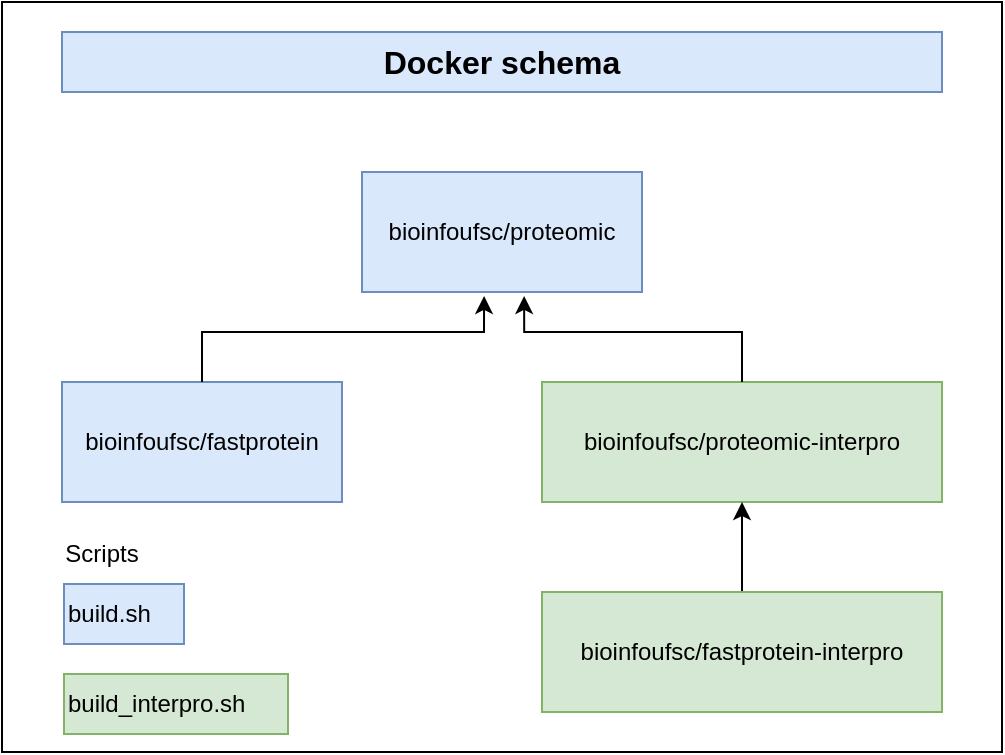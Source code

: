 <mxfile version="24.7.12">
  <diagram name="Page-1" id="U4Y1XURnxECECY8q9T-a">
    <mxGraphModel grid="1" page="1" gridSize="10" guides="1" tooltips="1" connect="1" arrows="1" fold="1" pageScale="1" pageWidth="850" pageHeight="1100" math="0" shadow="0">
      <root>
        <mxCell id="0" />
        <mxCell id="1" parent="0" />
        <mxCell id="0Yhq80YsiAuYgCd_MVuz-5" value="" style="rounded=0;whiteSpace=wrap;html=1;" vertex="1" parent="1">
          <mxGeometry x="130" y="25" width="500" height="375" as="geometry" />
        </mxCell>
        <mxCell id="kN9hd65t5oOU79cgbcg4-1" value="bioinfoufsc/proteomic" style="rounded=0;whiteSpace=wrap;html=1;fillColor=#dae8fc;strokeColor=#6c8ebf;" vertex="1" parent="1">
          <mxGeometry x="310" y="110" width="140" height="60" as="geometry" />
        </mxCell>
        <mxCell id="kN9hd65t5oOU79cgbcg4-2" value="bioinfoufsc/proteomic-interpro" style="rounded=0;whiteSpace=wrap;html=1;fillColor=#d5e8d4;strokeColor=#82b366;" vertex="1" parent="1">
          <mxGeometry x="400" y="215" width="200" height="60" as="geometry" />
        </mxCell>
        <mxCell id="kN9hd65t5oOU79cgbcg4-4" value="bioinfoufsc/fastprotein" style="rounded=0;whiteSpace=wrap;html=1;fillColor=#dae8fc;strokeColor=#6c8ebf;" vertex="1" parent="1">
          <mxGeometry x="160" y="215" width="140" height="60" as="geometry" />
        </mxCell>
        <mxCell id="0Yhq80YsiAuYgCd_MVuz-6" style="edgeStyle=orthogonalEdgeStyle;rounded=0;orthogonalLoop=1;jettySize=auto;html=1;exitX=0.5;exitY=0;exitDx=0;exitDy=0;entryX=0.5;entryY=1;entryDx=0;entryDy=0;" edge="1" parent="1" source="kN9hd65t5oOU79cgbcg4-6" target="kN9hd65t5oOU79cgbcg4-2">
          <mxGeometry relative="1" as="geometry" />
        </mxCell>
        <mxCell id="kN9hd65t5oOU79cgbcg4-6" value="bioinfoufsc/fastprotein-interpro" style="rounded=0;whiteSpace=wrap;html=1;fillColor=#d5e8d4;strokeColor=#82b366;" vertex="1" parent="1">
          <mxGeometry x="400" y="320" width="200" height="60" as="geometry" />
        </mxCell>
        <mxCell id="0Yhq80YsiAuYgCd_MVuz-1" style="edgeStyle=orthogonalEdgeStyle;rounded=0;orthogonalLoop=1;jettySize=auto;html=1;entryX=0.436;entryY=1.033;entryDx=0;entryDy=0;entryPerimeter=0;" edge="1" parent="1" source="kN9hd65t5oOU79cgbcg4-4" target="kN9hd65t5oOU79cgbcg4-1">
          <mxGeometry relative="1" as="geometry">
            <Array as="points">
              <mxPoint x="230" y="190" />
              <mxPoint x="371" y="190" />
            </Array>
          </mxGeometry>
        </mxCell>
        <mxCell id="0Yhq80YsiAuYgCd_MVuz-2" style="edgeStyle=orthogonalEdgeStyle;rounded=0;orthogonalLoop=1;jettySize=auto;html=1;entryX=0.579;entryY=1.033;entryDx=0;entryDy=0;entryPerimeter=0;" edge="1" parent="1" source="kN9hd65t5oOU79cgbcg4-2" target="kN9hd65t5oOU79cgbcg4-1">
          <mxGeometry relative="1" as="geometry">
            <Array as="points">
              <mxPoint x="500" y="190" />
              <mxPoint x="391" y="190" />
            </Array>
          </mxGeometry>
        </mxCell>
        <mxCell id="0Yhq80YsiAuYgCd_MVuz-3" value="Docker schema" style="text;html=1;align=center;verticalAlign=middle;whiteSpace=wrap;rounded=0;fillColor=#dae8fc;strokeColor=#6c8ebf;fontSize=16;fontStyle=1" vertex="1" parent="1">
          <mxGeometry x="160" y="40" width="440" height="30" as="geometry" />
        </mxCell>
        <mxCell id="0Yhq80YsiAuYgCd_MVuz-9" value="build.sh" style="text;html=1;align=left;verticalAlign=middle;whiteSpace=wrap;rounded=0;fillColor=#dae8fc;strokeColor=#6c8ebf;" vertex="1" parent="1">
          <mxGeometry x="161" y="316" width="60" height="30" as="geometry" />
        </mxCell>
        <mxCell id="0Yhq80YsiAuYgCd_MVuz-11" value="build_interpro.sh" style="text;html=1;align=left;verticalAlign=middle;whiteSpace=wrap;rounded=0;fillColor=#d5e8d4;strokeColor=#82b366;" vertex="1" parent="1">
          <mxGeometry x="161" y="361" width="112" height="30" as="geometry" />
        </mxCell>
        <mxCell id="0Yhq80YsiAuYgCd_MVuz-12" value="Scripts" style="text;html=1;align=center;verticalAlign=middle;whiteSpace=wrap;rounded=0;" vertex="1" parent="1">
          <mxGeometry x="150" y="286" width="60" height="30" as="geometry" />
        </mxCell>
      </root>
    </mxGraphModel>
  </diagram>
</mxfile>
